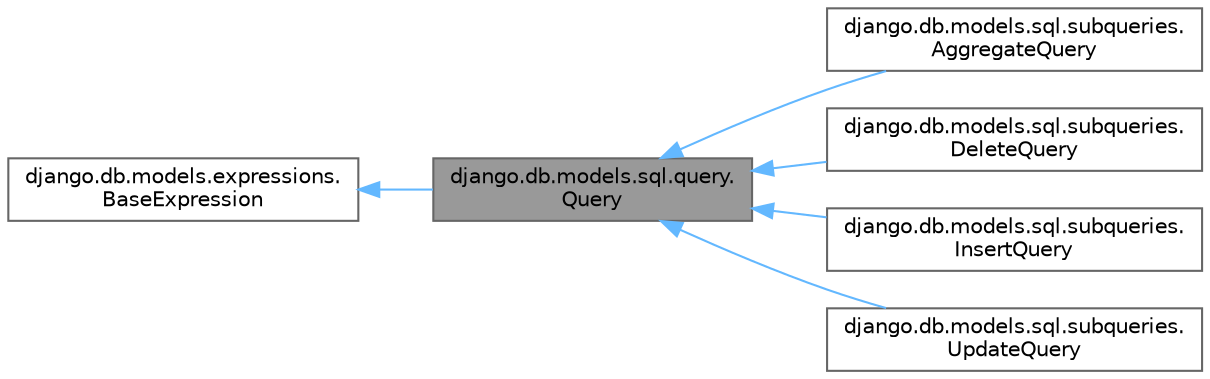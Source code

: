 digraph "django.db.models.sql.query.Query"
{
 // LATEX_PDF_SIZE
  bgcolor="transparent";
  edge [fontname=Helvetica,fontsize=10,labelfontname=Helvetica,labelfontsize=10];
  node [fontname=Helvetica,fontsize=10,shape=box,height=0.2,width=0.4];
  rankdir="LR";
  Node1 [id="Node000001",label="django.db.models.sql.query.\lQuery",height=0.2,width=0.4,color="gray40", fillcolor="grey60", style="filled", fontcolor="black",tooltip=" "];
  Node2 -> Node1 [id="edge6_Node000001_Node000002",dir="back",color="steelblue1",style="solid",tooltip=" "];
  Node2 [id="Node000002",label="django.db.models.expressions.\lBaseExpression",height=0.2,width=0.4,color="gray40", fillcolor="white", style="filled",URL="$classdjango_1_1db_1_1models_1_1expressions_1_1BaseExpression.html",tooltip=" "];
  Node1 -> Node3 [id="edge7_Node000001_Node000003",dir="back",color="steelblue1",style="solid",tooltip=" "];
  Node3 [id="Node000003",label="django.db.models.sql.subqueries.\lAggregateQuery",height=0.2,width=0.4,color="gray40", fillcolor="white", style="filled",URL="$classdjango_1_1db_1_1models_1_1sql_1_1subqueries_1_1AggregateQuery.html",tooltip=" "];
  Node1 -> Node4 [id="edge8_Node000001_Node000004",dir="back",color="steelblue1",style="solid",tooltip=" "];
  Node4 [id="Node000004",label="django.db.models.sql.subqueries.\lDeleteQuery",height=0.2,width=0.4,color="gray40", fillcolor="white", style="filled",URL="$classdjango_1_1db_1_1models_1_1sql_1_1subqueries_1_1DeleteQuery.html",tooltip=" "];
  Node1 -> Node5 [id="edge9_Node000001_Node000005",dir="back",color="steelblue1",style="solid",tooltip=" "];
  Node5 [id="Node000005",label="django.db.models.sql.subqueries.\lInsertQuery",height=0.2,width=0.4,color="gray40", fillcolor="white", style="filled",URL="$classdjango_1_1db_1_1models_1_1sql_1_1subqueries_1_1InsertQuery.html",tooltip=" "];
  Node1 -> Node6 [id="edge10_Node000001_Node000006",dir="back",color="steelblue1",style="solid",tooltip=" "];
  Node6 [id="Node000006",label="django.db.models.sql.subqueries.\lUpdateQuery",height=0.2,width=0.4,color="gray40", fillcolor="white", style="filled",URL="$classdjango_1_1db_1_1models_1_1sql_1_1subqueries_1_1UpdateQuery.html",tooltip=" "];
}
